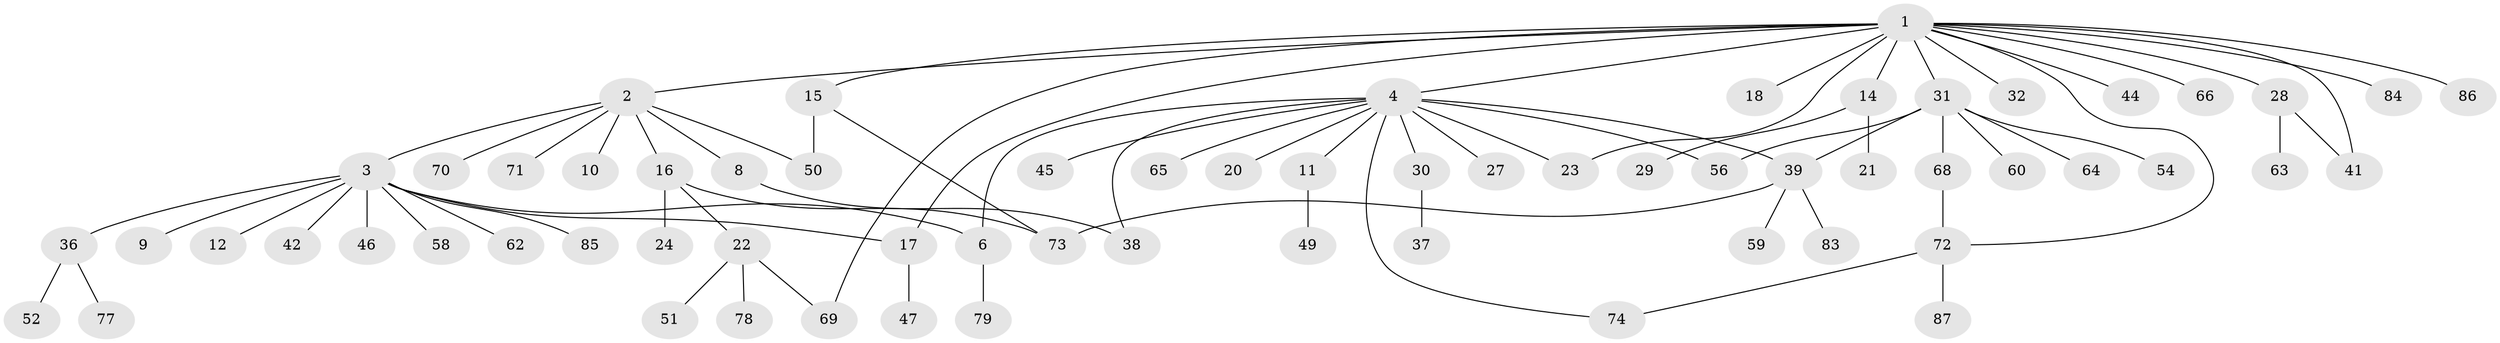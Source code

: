 // original degree distribution, {6: 0.022988505747126436, 8: 0.022988505747126436, 12: 0.011494252873563218, 15: 0.022988505747126436, 4: 0.05747126436781609, 3: 0.11494252873563218, 1: 0.5977011494252874, 2: 0.12643678160919541, 5: 0.022988505747126436}
// Generated by graph-tools (version 1.1) at 2025/41/03/06/25 10:41:51]
// undirected, 65 vertices, 77 edges
graph export_dot {
graph [start="1"]
  node [color=gray90,style=filled];
  1 [super="+7"];
  2 [super="+5"];
  3 [super="+61"];
  4 [super="+34"];
  6 [super="+13"];
  8 [super="+35"];
  9;
  10 [super="+25"];
  11 [super="+40"];
  12;
  14 [super="+57"];
  15 [super="+19"];
  16 [super="+48"];
  17 [super="+67"];
  18 [super="+81"];
  20;
  21;
  22 [super="+33"];
  23 [super="+26"];
  24;
  27;
  28;
  29;
  30 [super="+76"];
  31 [super="+75"];
  32;
  36 [super="+53"];
  37;
  38;
  39 [super="+43"];
  41;
  42;
  44;
  45 [super="+55"];
  46;
  47;
  49;
  50;
  51;
  52;
  54;
  56;
  58;
  59;
  60;
  62;
  63;
  64;
  65;
  66;
  68;
  69;
  70;
  71;
  72 [super="+82"];
  73;
  74 [super="+80"];
  77;
  78;
  79;
  83;
  84;
  85;
  86;
  87;
  1 -- 2;
  1 -- 4 [weight=2];
  1 -- 44;
  1 -- 84;
  1 -- 86;
  1 -- 32;
  1 -- 66;
  1 -- 69;
  1 -- 72;
  1 -- 41;
  1 -- 14;
  1 -- 15;
  1 -- 17;
  1 -- 18;
  1 -- 23;
  1 -- 28;
  1 -- 31;
  2 -- 3;
  2 -- 8;
  2 -- 10;
  2 -- 70;
  2 -- 71;
  2 -- 16;
  2 -- 50;
  3 -- 6;
  3 -- 9;
  3 -- 12;
  3 -- 17;
  3 -- 36;
  3 -- 42;
  3 -- 46;
  3 -- 58;
  3 -- 62;
  3 -- 85;
  4 -- 6;
  4 -- 11;
  4 -- 20;
  4 -- 23;
  4 -- 27;
  4 -- 30;
  4 -- 38;
  4 -- 39;
  4 -- 45;
  4 -- 56;
  4 -- 65;
  4 -- 74;
  6 -- 79;
  8 -- 38;
  11 -- 49;
  14 -- 21;
  14 -- 29;
  15 -- 50;
  15 -- 73;
  16 -- 22;
  16 -- 24;
  16 -- 73;
  17 -- 47;
  22 -- 51;
  22 -- 78;
  22 -- 69;
  28 -- 41;
  28 -- 63;
  30 -- 37;
  31 -- 39;
  31 -- 54;
  31 -- 56;
  31 -- 60;
  31 -- 64;
  31 -- 68;
  36 -- 52;
  36 -- 77;
  39 -- 59;
  39 -- 73;
  39 -- 83;
  68 -- 72;
  72 -- 87;
  72 -- 74;
}
